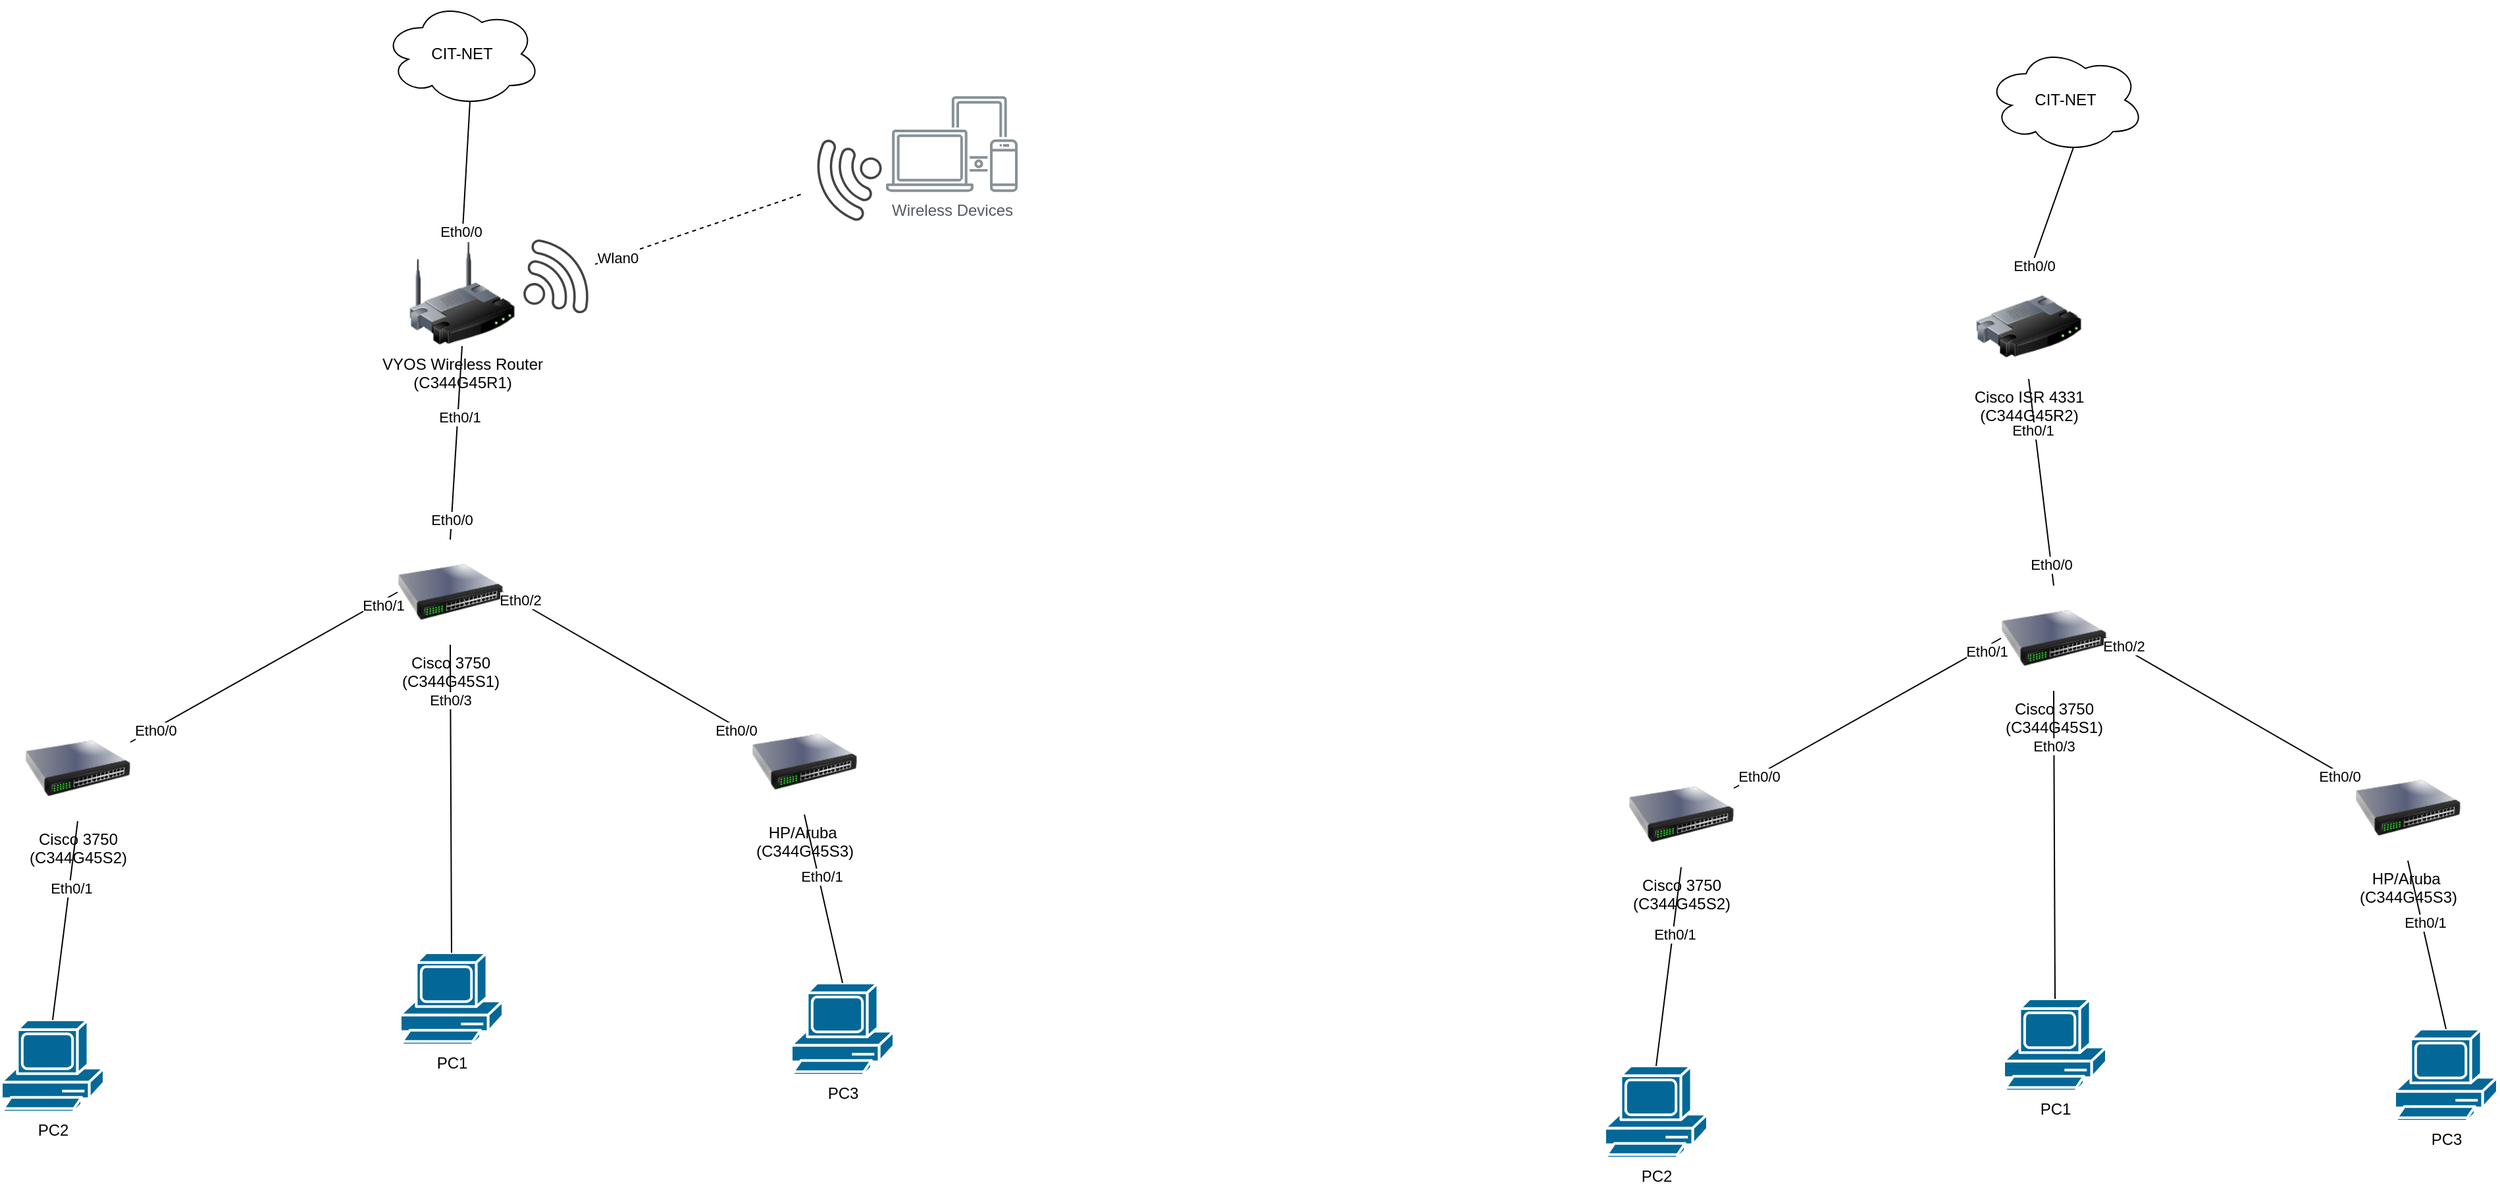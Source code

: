 <mxfile version="26.0.16">
  <diagram name="Page-1" id="vCJ1SuQY2YfiyzVbhze-">
    <mxGraphModel dx="3113" dy="2011" grid="0" gridSize="10" guides="1" tooltips="1" connect="1" arrows="1" fold="1" page="0" pageScale="1" pageWidth="850" pageHeight="1100" math="0" shadow="0">
      <root>
        <mxCell id="0" />
        <mxCell id="1" parent="0" />
        <mxCell id="ZiVLXB9md4UKHXkuWraJ-1" value="Cisco 3750&lt;div&gt;(C344G45S2)&lt;/div&gt;" style="image;html=1;image=img/lib/clip_art/networking/Switch_128x128.png" vertex="1" parent="1">
          <mxGeometry x="-52" y="319" width="80" height="80" as="geometry" />
        </mxCell>
        <mxCell id="ZiVLXB9md4UKHXkuWraJ-2" value="HP/Aruba&amp;nbsp;&lt;div&gt;(C344G45S3)&lt;/div&gt;" style="image;html=1;image=img/lib/clip_art/networking/Switch_128x128.png" vertex="1" parent="1">
          <mxGeometry x="500" y="314" width="80" height="80" as="geometry" />
        </mxCell>
        <mxCell id="ZiVLXB9md4UKHXkuWraJ-3" value="Cisco 3750&lt;div&gt;(C344G45S1)&lt;/div&gt;" style="image;html=1;image=img/lib/clip_art/networking/Switch_128x128.png" vertex="1" parent="1">
          <mxGeometry x="231" y="185" width="80" height="80" as="geometry" />
        </mxCell>
        <mxCell id="ZiVLXB9md4UKHXkuWraJ-4" value="VYOS Wireless Router&lt;div&gt;(C344G45R1)&lt;/div&gt;" style="image;html=1;image=img/lib/clip_art/networking/Wireless_Router_128x128.png" vertex="1" parent="1">
          <mxGeometry x="240" y="-42" width="80" height="80" as="geometry" />
        </mxCell>
        <mxCell id="ZiVLXB9md4UKHXkuWraJ-5" value="CIT-NET" style="ellipse;shape=cloud;whiteSpace=wrap;html=1;" vertex="1" parent="1">
          <mxGeometry x="220" y="-224" width="120" height="80" as="geometry" />
        </mxCell>
        <mxCell id="ZiVLXB9md4UKHXkuWraJ-7" value="" style="endArrow=none;html=1;rounded=0;entryX=0.5;entryY=1;entryDx=0;entryDy=0;exitX=0.5;exitY=0;exitDx=0;exitDy=0;" edge="1" parent="1" source="ZiVLXB9md4UKHXkuWraJ-3" target="ZiVLXB9md4UKHXkuWraJ-4">
          <mxGeometry width="50" height="50" relative="1" as="geometry">
            <mxPoint x="198" y="247" as="sourcePoint" />
            <mxPoint x="248" y="197" as="targetPoint" />
          </mxGeometry>
        </mxCell>
        <mxCell id="ZiVLXB9md4UKHXkuWraJ-12" value="Eth0/1" style="edgeLabel;html=1;align=center;verticalAlign=middle;resizable=0;points=[];" vertex="1" connectable="0" parent="ZiVLXB9md4UKHXkuWraJ-7">
          <mxGeometry x="0.612" y="1" relative="1" as="geometry">
            <mxPoint x="1" y="25" as="offset" />
          </mxGeometry>
        </mxCell>
        <mxCell id="ZiVLXB9md4UKHXkuWraJ-15" value="Eth0/0" style="edgeLabel;html=1;align=center;verticalAlign=middle;resizable=0;points=[];" vertex="1" connectable="0" parent="ZiVLXB9md4UKHXkuWraJ-7">
          <mxGeometry x="-0.793" relative="1" as="geometry">
            <mxPoint as="offset" />
          </mxGeometry>
        </mxCell>
        <mxCell id="ZiVLXB9md4UKHXkuWraJ-9" value="" style="endArrow=none;html=1;rounded=0;entryX=0.55;entryY=0.95;entryDx=0;entryDy=0;entryPerimeter=0;exitX=0.5;exitY=0;exitDx=0;exitDy=0;" edge="1" parent="1" source="ZiVLXB9md4UKHXkuWraJ-4" target="ZiVLXB9md4UKHXkuWraJ-5">
          <mxGeometry width="50" height="50" relative="1" as="geometry">
            <mxPoint x="227" y="-98" as="sourcePoint" />
            <mxPoint x="277" y="-148" as="targetPoint" />
          </mxGeometry>
        </mxCell>
        <mxCell id="ZiVLXB9md4UKHXkuWraJ-11" value="Eth0/0" style="edgeLabel;html=1;align=center;verticalAlign=middle;resizable=0;points=[];" vertex="1" connectable="0" parent="ZiVLXB9md4UKHXkuWraJ-9">
          <mxGeometry x="-0.743" y="3" relative="1" as="geometry">
            <mxPoint x="1" y="6" as="offset" />
          </mxGeometry>
        </mxCell>
        <mxCell id="ZiVLXB9md4UKHXkuWraJ-13" value="" style="endArrow=none;html=1;rounded=0;exitX=1;exitY=0.25;exitDx=0;exitDy=0;entryX=0;entryY=0.5;entryDx=0;entryDy=0;" edge="1" parent="1" source="ZiVLXB9md4UKHXkuWraJ-1" target="ZiVLXB9md4UKHXkuWraJ-3">
          <mxGeometry width="50" height="50" relative="1" as="geometry">
            <mxPoint x="198" y="276" as="sourcePoint" />
            <mxPoint x="166" y="236" as="targetPoint" />
          </mxGeometry>
        </mxCell>
        <mxCell id="ZiVLXB9md4UKHXkuWraJ-16" value="Eth0/1" style="edgeLabel;html=1;align=center;verticalAlign=middle;resizable=0;points=[];" vertex="1" connectable="0" parent="ZiVLXB9md4UKHXkuWraJ-13">
          <mxGeometry x="0.871" y="-3" relative="1" as="geometry">
            <mxPoint as="offset" />
          </mxGeometry>
        </mxCell>
        <mxCell id="ZiVLXB9md4UKHXkuWraJ-18" value="Eth0/0" style="edgeLabel;html=1;align=center;verticalAlign=middle;resizable=0;points=[];" vertex="1" connectable="0" parent="ZiVLXB9md4UKHXkuWraJ-13">
          <mxGeometry x="-0.821" y="-1" relative="1" as="geometry">
            <mxPoint as="offset" />
          </mxGeometry>
        </mxCell>
        <mxCell id="ZiVLXB9md4UKHXkuWraJ-14" value="" style="endArrow=none;html=1;rounded=0;exitX=1;exitY=0.5;exitDx=0;exitDy=0;entryX=0;entryY=0.25;entryDx=0;entryDy=0;" edge="1" parent="1" source="ZiVLXB9md4UKHXkuWraJ-3" target="ZiVLXB9md4UKHXkuWraJ-2">
          <mxGeometry width="50" height="50" relative="1" as="geometry">
            <mxPoint x="423" y="329" as="sourcePoint" />
            <mxPoint x="473" y="279" as="targetPoint" />
          </mxGeometry>
        </mxCell>
        <mxCell id="ZiVLXB9md4UKHXkuWraJ-17" value="Eth0/2" style="edgeLabel;html=1;align=center;verticalAlign=middle;resizable=0;points=[];" vertex="1" connectable="0" parent="ZiVLXB9md4UKHXkuWraJ-14">
          <mxGeometry x="-0.87" y="1" relative="1" as="geometry">
            <mxPoint as="offset" />
          </mxGeometry>
        </mxCell>
        <mxCell id="ZiVLXB9md4UKHXkuWraJ-19" value="Eth0/0" style="edgeLabel;html=1;align=center;verticalAlign=middle;resizable=0;points=[];" vertex="1" connectable="0" parent="ZiVLXB9md4UKHXkuWraJ-14">
          <mxGeometry x="0.889" y="-3" relative="1" as="geometry">
            <mxPoint y="-1" as="offset" />
          </mxGeometry>
        </mxCell>
        <mxCell id="ZiVLXB9md4UKHXkuWraJ-20" value="PC1" style="shape=mxgraph.cisco.computers_and_peripherals.pc;html=1;pointerEvents=1;dashed=0;fillColor=#036897;strokeColor=#ffffff;strokeWidth=2;verticalLabelPosition=bottom;verticalAlign=top;align=center;outlineConnect=0;" vertex="1" parent="1">
          <mxGeometry x="233" y="499" width="78" height="70" as="geometry" />
        </mxCell>
        <mxCell id="ZiVLXB9md4UKHXkuWraJ-21" value="PC2" style="shape=mxgraph.cisco.computers_and_peripherals.pc;html=1;pointerEvents=1;dashed=0;fillColor=#036897;strokeColor=#ffffff;strokeWidth=2;verticalLabelPosition=bottom;verticalAlign=top;align=center;outlineConnect=0;" vertex="1" parent="1">
          <mxGeometry x="-70" y="550" width="78" height="70" as="geometry" />
        </mxCell>
        <mxCell id="ZiVLXB9md4UKHXkuWraJ-22" value="PC3" style="shape=mxgraph.cisco.computers_and_peripherals.pc;html=1;pointerEvents=1;dashed=0;fillColor=#036897;strokeColor=#ffffff;strokeWidth=2;verticalLabelPosition=bottom;verticalAlign=top;align=center;outlineConnect=0;" vertex="1" parent="1">
          <mxGeometry x="530" y="522" width="78" height="70" as="geometry" />
        </mxCell>
        <mxCell id="ZiVLXB9md4UKHXkuWraJ-23" value="" style="endArrow=none;html=1;rounded=0;entryX=0.5;entryY=1;entryDx=0;entryDy=0;exitX=0.5;exitY=0;exitDx=0;exitDy=0;exitPerimeter=0;" edge="1" parent="1" source="ZiVLXB9md4UKHXkuWraJ-20" target="ZiVLXB9md4UKHXkuWraJ-3">
          <mxGeometry width="50" height="50" relative="1" as="geometry">
            <mxPoint x="194" y="473" as="sourcePoint" />
            <mxPoint x="244" y="423" as="targetPoint" />
          </mxGeometry>
        </mxCell>
        <mxCell id="ZiVLXB9md4UKHXkuWraJ-27" value="Eth0/3" style="edgeLabel;html=1;align=center;verticalAlign=middle;resizable=0;points=[];" vertex="1" connectable="0" parent="ZiVLXB9md4UKHXkuWraJ-23">
          <mxGeometry x="0.733" y="1" relative="1" as="geometry">
            <mxPoint x="1" y="11" as="offset" />
          </mxGeometry>
        </mxCell>
        <mxCell id="ZiVLXB9md4UKHXkuWraJ-24" value="" style="endArrow=none;html=1;rounded=0;exitX=0.5;exitY=1;exitDx=0;exitDy=0;entryX=0.5;entryY=0;entryDx=0;entryDy=0;entryPerimeter=0;" edge="1" parent="1" source="ZiVLXB9md4UKHXkuWraJ-1" target="ZiVLXB9md4UKHXkuWraJ-21">
          <mxGeometry width="50" height="50" relative="1" as="geometry">
            <mxPoint x="194" y="473" as="sourcePoint" />
            <mxPoint x="244" y="423" as="targetPoint" />
          </mxGeometry>
        </mxCell>
        <mxCell id="ZiVLXB9md4UKHXkuWraJ-26" value="Eth0/1" style="edgeLabel;html=1;align=center;verticalAlign=middle;resizable=0;points=[];" vertex="1" connectable="0" parent="ZiVLXB9md4UKHXkuWraJ-24">
          <mxGeometry x="-0.569" y="-1" relative="1" as="geometry">
            <mxPoint y="18" as="offset" />
          </mxGeometry>
        </mxCell>
        <mxCell id="ZiVLXB9md4UKHXkuWraJ-25" value="" style="endArrow=none;html=1;rounded=0;entryX=0.5;entryY=1;entryDx=0;entryDy=0;exitX=0.5;exitY=0;exitDx=0;exitDy=0;exitPerimeter=0;" edge="1" parent="1" source="ZiVLXB9md4UKHXkuWraJ-22" target="ZiVLXB9md4UKHXkuWraJ-2">
          <mxGeometry width="50" height="50" relative="1" as="geometry">
            <mxPoint x="194" y="473" as="sourcePoint" />
            <mxPoint x="244" y="423" as="targetPoint" />
          </mxGeometry>
        </mxCell>
        <mxCell id="ZiVLXB9md4UKHXkuWraJ-28" value="Eth0/1" style="edgeLabel;html=1;align=center;verticalAlign=middle;resizable=0;points=[];" vertex="1" connectable="0" parent="ZiVLXB9md4UKHXkuWraJ-25">
          <mxGeometry x="0.604" y="1" relative="1" as="geometry">
            <mxPoint x="8" y="21" as="offset" />
          </mxGeometry>
        </mxCell>
        <mxCell id="ZiVLXB9md4UKHXkuWraJ-30" value="Wireless Devices" style="sketch=0;outlineConnect=0;gradientColor=none;fontColor=#545B64;strokeColor=none;fillColor=#879196;dashed=0;verticalLabelPosition=bottom;verticalAlign=top;align=center;html=1;fontSize=12;fontStyle=0;aspect=fixed;shape=mxgraph.aws4.illustration_devices;pointerEvents=1" vertex="1" parent="1">
          <mxGeometry x="602" y="-152" width="100" height="73" as="geometry" />
        </mxCell>
        <mxCell id="ZiVLXB9md4UKHXkuWraJ-32" value="" style="sketch=0;pointerEvents=1;shadow=0;dashed=0;html=1;strokeColor=none;fillColor=#434445;aspect=fixed;labelPosition=center;verticalLabelPosition=bottom;verticalAlign=top;align=center;outlineConnect=0;shape=mxgraph.vvd.wi_fi;rotation=10;" vertex="1" parent="1">
          <mxGeometry x="329" y="-40" width="50" height="50" as="geometry" />
        </mxCell>
        <mxCell id="ZiVLXB9md4UKHXkuWraJ-34" value="" style="sketch=0;pointerEvents=1;shadow=0;dashed=0;html=1;strokeColor=none;fillColor=#434445;aspect=fixed;labelPosition=center;verticalLabelPosition=bottom;verticalAlign=top;align=center;outlineConnect=0;shape=mxgraph.vvd.wi_fi;rotation=-158;" vertex="1" parent="1">
          <mxGeometry x="544" y="-113" width="50" height="50" as="geometry" />
        </mxCell>
        <mxCell id="ZiVLXB9md4UKHXkuWraJ-35" value="" style="endArrow=none;dashed=1;html=1;rounded=0;" edge="1" parent="1" source="ZiVLXB9md4UKHXkuWraJ-32" target="ZiVLXB9md4UKHXkuWraJ-34">
          <mxGeometry width="50" height="50" relative="1" as="geometry">
            <mxPoint x="430" y="18" as="sourcePoint" />
            <mxPoint x="480" y="-32" as="targetPoint" />
          </mxGeometry>
        </mxCell>
        <mxCell id="ZiVLXB9md4UKHXkuWraJ-36" value="Wlan0" style="edgeLabel;html=1;align=center;verticalAlign=middle;resizable=0;points=[];" vertex="1" connectable="0" parent="ZiVLXB9md4UKHXkuWraJ-35">
          <mxGeometry x="-0.669" y="-4" relative="1" as="geometry">
            <mxPoint x="-11" as="offset" />
          </mxGeometry>
        </mxCell>
        <mxCell id="ZiVLXB9md4UKHXkuWraJ-37" value="Cisco ISR 4331&lt;div&gt;(C344G45R2)&lt;/div&gt;" style="image;html=1;image=img/lib/clip_art/networking/Router_128x128.png" vertex="1" parent="1">
          <mxGeometry x="1430" y="-17" width="80" height="80" as="geometry" />
        </mxCell>
        <mxCell id="ZiVLXB9md4UKHXkuWraJ-38" value="Cisco 3750&lt;div&gt;(C344G45S2)&lt;/div&gt;" style="image;html=1;image=img/lib/clip_art/networking/Switch_128x128.png" vertex="1" parent="1">
          <mxGeometry x="1166" y="354" width="80" height="80" as="geometry" />
        </mxCell>
        <mxCell id="ZiVLXB9md4UKHXkuWraJ-39" value="HP/Aruba&amp;nbsp;&lt;div&gt;(C344G45S3)&lt;/div&gt;" style="image;html=1;image=img/lib/clip_art/networking/Switch_128x128.png" vertex="1" parent="1">
          <mxGeometry x="1718" y="349" width="80" height="80" as="geometry" />
        </mxCell>
        <mxCell id="ZiVLXB9md4UKHXkuWraJ-40" value="Cisco 3750&lt;div&gt;(C344G45S1)&lt;/div&gt;" style="image;html=1;image=img/lib/clip_art/networking/Switch_128x128.png" vertex="1" parent="1">
          <mxGeometry x="1449" y="220" width="80" height="80" as="geometry" />
        </mxCell>
        <mxCell id="ZiVLXB9md4UKHXkuWraJ-42" value="CIT-NET" style="ellipse;shape=cloud;whiteSpace=wrap;html=1;" vertex="1" parent="1">
          <mxGeometry x="1438" y="-189" width="120" height="80" as="geometry" />
        </mxCell>
        <mxCell id="ZiVLXB9md4UKHXkuWraJ-43" value="" style="endArrow=none;html=1;rounded=0;entryX=0.5;entryY=1;entryDx=0;entryDy=0;exitX=0.5;exitY=0;exitDx=0;exitDy=0;" edge="1" parent="1" source="ZiVLXB9md4UKHXkuWraJ-40" target="ZiVLXB9md4UKHXkuWraJ-37">
          <mxGeometry width="50" height="50" relative="1" as="geometry">
            <mxPoint x="1416" y="282" as="sourcePoint" />
            <mxPoint x="1498.0" y="73" as="targetPoint" />
          </mxGeometry>
        </mxCell>
        <mxCell id="ZiVLXB9md4UKHXkuWraJ-44" value="Eth0/1" style="edgeLabel;html=1;align=center;verticalAlign=middle;resizable=0;points=[];" vertex="1" connectable="0" parent="ZiVLXB9md4UKHXkuWraJ-43">
          <mxGeometry x="0.612" y="1" relative="1" as="geometry">
            <mxPoint y="8" as="offset" />
          </mxGeometry>
        </mxCell>
        <mxCell id="ZiVLXB9md4UKHXkuWraJ-45" value="Eth0/0" style="edgeLabel;html=1;align=center;verticalAlign=middle;resizable=0;points=[];" vertex="1" connectable="0" parent="ZiVLXB9md4UKHXkuWraJ-43">
          <mxGeometry x="-0.793" relative="1" as="geometry">
            <mxPoint as="offset" />
          </mxGeometry>
        </mxCell>
        <mxCell id="ZiVLXB9md4UKHXkuWraJ-46" value="" style="endArrow=none;html=1;rounded=0;entryX=0.55;entryY=0.95;entryDx=0;entryDy=0;entryPerimeter=0;exitX=0.5;exitY=0;exitDx=0;exitDy=0;" edge="1" parent="1" source="ZiVLXB9md4UKHXkuWraJ-37" target="ZiVLXB9md4UKHXkuWraJ-42">
          <mxGeometry width="50" height="50" relative="1" as="geometry">
            <mxPoint x="1498.0" y="-7" as="sourcePoint" />
            <mxPoint x="1495" y="-113" as="targetPoint" />
          </mxGeometry>
        </mxCell>
        <mxCell id="ZiVLXB9md4UKHXkuWraJ-47" value="Eth0/0" style="edgeLabel;html=1;align=center;verticalAlign=middle;resizable=0;points=[];" vertex="1" connectable="0" parent="ZiVLXB9md4UKHXkuWraJ-46">
          <mxGeometry x="-0.743" y="3" relative="1" as="geometry">
            <mxPoint x="2" y="7" as="offset" />
          </mxGeometry>
        </mxCell>
        <mxCell id="ZiVLXB9md4UKHXkuWraJ-48" value="" style="endArrow=none;html=1;rounded=0;exitX=1;exitY=0.25;exitDx=0;exitDy=0;entryX=0;entryY=0.5;entryDx=0;entryDy=0;" edge="1" parent="1" source="ZiVLXB9md4UKHXkuWraJ-38" target="ZiVLXB9md4UKHXkuWraJ-40">
          <mxGeometry width="50" height="50" relative="1" as="geometry">
            <mxPoint x="1416" y="311" as="sourcePoint" />
            <mxPoint x="1384" y="271" as="targetPoint" />
          </mxGeometry>
        </mxCell>
        <mxCell id="ZiVLXB9md4UKHXkuWraJ-49" value="Eth0/1" style="edgeLabel;html=1;align=center;verticalAlign=middle;resizable=0;points=[];" vertex="1" connectable="0" parent="ZiVLXB9md4UKHXkuWraJ-48">
          <mxGeometry x="0.871" y="-3" relative="1" as="geometry">
            <mxPoint as="offset" />
          </mxGeometry>
        </mxCell>
        <mxCell id="ZiVLXB9md4UKHXkuWraJ-50" value="Eth0/0" style="edgeLabel;html=1;align=center;verticalAlign=middle;resizable=0;points=[];" vertex="1" connectable="0" parent="ZiVLXB9md4UKHXkuWraJ-48">
          <mxGeometry x="-0.821" y="-1" relative="1" as="geometry">
            <mxPoint as="offset" />
          </mxGeometry>
        </mxCell>
        <mxCell id="ZiVLXB9md4UKHXkuWraJ-51" value="" style="endArrow=none;html=1;rounded=0;exitX=1;exitY=0.5;exitDx=0;exitDy=0;entryX=0;entryY=0.25;entryDx=0;entryDy=0;" edge="1" parent="1" source="ZiVLXB9md4UKHXkuWraJ-40" target="ZiVLXB9md4UKHXkuWraJ-39">
          <mxGeometry width="50" height="50" relative="1" as="geometry">
            <mxPoint x="1641" y="364" as="sourcePoint" />
            <mxPoint x="1691" y="314" as="targetPoint" />
          </mxGeometry>
        </mxCell>
        <mxCell id="ZiVLXB9md4UKHXkuWraJ-52" value="Eth0/2" style="edgeLabel;html=1;align=center;verticalAlign=middle;resizable=0;points=[];" vertex="1" connectable="0" parent="ZiVLXB9md4UKHXkuWraJ-51">
          <mxGeometry x="-0.87" y="1" relative="1" as="geometry">
            <mxPoint as="offset" />
          </mxGeometry>
        </mxCell>
        <mxCell id="ZiVLXB9md4UKHXkuWraJ-53" value="Eth0/0" style="edgeLabel;html=1;align=center;verticalAlign=middle;resizable=0;points=[];" vertex="1" connectable="0" parent="ZiVLXB9md4UKHXkuWraJ-51">
          <mxGeometry x="0.889" y="-3" relative="1" as="geometry">
            <mxPoint y="-1" as="offset" />
          </mxGeometry>
        </mxCell>
        <mxCell id="ZiVLXB9md4UKHXkuWraJ-54" value="PC1" style="shape=mxgraph.cisco.computers_and_peripherals.pc;html=1;pointerEvents=1;dashed=0;fillColor=#036897;strokeColor=#ffffff;strokeWidth=2;verticalLabelPosition=bottom;verticalAlign=top;align=center;outlineConnect=0;" vertex="1" parent="1">
          <mxGeometry x="1451" y="534" width="78" height="70" as="geometry" />
        </mxCell>
        <mxCell id="ZiVLXB9md4UKHXkuWraJ-55" value="PC2" style="shape=mxgraph.cisco.computers_and_peripherals.pc;html=1;pointerEvents=1;dashed=0;fillColor=#036897;strokeColor=#ffffff;strokeWidth=2;verticalLabelPosition=bottom;verticalAlign=top;align=center;outlineConnect=0;" vertex="1" parent="1">
          <mxGeometry x="1148" y="585" width="78" height="70" as="geometry" />
        </mxCell>
        <mxCell id="ZiVLXB9md4UKHXkuWraJ-56" value="PC3" style="shape=mxgraph.cisco.computers_and_peripherals.pc;html=1;pointerEvents=1;dashed=0;fillColor=#036897;strokeColor=#ffffff;strokeWidth=2;verticalLabelPosition=bottom;verticalAlign=top;align=center;outlineConnect=0;" vertex="1" parent="1">
          <mxGeometry x="1748" y="557" width="78" height="70" as="geometry" />
        </mxCell>
        <mxCell id="ZiVLXB9md4UKHXkuWraJ-57" value="" style="endArrow=none;html=1;rounded=0;entryX=0.5;entryY=1;entryDx=0;entryDy=0;exitX=0.5;exitY=0;exitDx=0;exitDy=0;exitPerimeter=0;" edge="1" parent="1" source="ZiVLXB9md4UKHXkuWraJ-54" target="ZiVLXB9md4UKHXkuWraJ-40">
          <mxGeometry width="50" height="50" relative="1" as="geometry">
            <mxPoint x="1412" y="508" as="sourcePoint" />
            <mxPoint x="1462" y="458" as="targetPoint" />
          </mxGeometry>
        </mxCell>
        <mxCell id="ZiVLXB9md4UKHXkuWraJ-58" value="Eth0/3" style="edgeLabel;html=1;align=center;verticalAlign=middle;resizable=0;points=[];" vertex="1" connectable="0" parent="ZiVLXB9md4UKHXkuWraJ-57">
          <mxGeometry x="0.733" y="1" relative="1" as="geometry">
            <mxPoint x="1" y="11" as="offset" />
          </mxGeometry>
        </mxCell>
        <mxCell id="ZiVLXB9md4UKHXkuWraJ-59" value="" style="endArrow=none;html=1;rounded=0;exitX=0.5;exitY=1;exitDx=0;exitDy=0;entryX=0.5;entryY=0;entryDx=0;entryDy=0;entryPerimeter=0;" edge="1" parent="1" source="ZiVLXB9md4UKHXkuWraJ-38" target="ZiVLXB9md4UKHXkuWraJ-55">
          <mxGeometry width="50" height="50" relative="1" as="geometry">
            <mxPoint x="1412" y="508" as="sourcePoint" />
            <mxPoint x="1462" y="458" as="targetPoint" />
          </mxGeometry>
        </mxCell>
        <mxCell id="ZiVLXB9md4UKHXkuWraJ-60" value="Eth0/1" style="edgeLabel;html=1;align=center;verticalAlign=middle;resizable=0;points=[];" vertex="1" connectable="0" parent="ZiVLXB9md4UKHXkuWraJ-59">
          <mxGeometry x="-0.569" y="-1" relative="1" as="geometry">
            <mxPoint y="18" as="offset" />
          </mxGeometry>
        </mxCell>
        <mxCell id="ZiVLXB9md4UKHXkuWraJ-61" value="" style="endArrow=none;html=1;rounded=0;entryX=0.5;entryY=1;entryDx=0;entryDy=0;exitX=0.5;exitY=0;exitDx=0;exitDy=0;exitPerimeter=0;" edge="1" parent="1" source="ZiVLXB9md4UKHXkuWraJ-56" target="ZiVLXB9md4UKHXkuWraJ-39">
          <mxGeometry width="50" height="50" relative="1" as="geometry">
            <mxPoint x="1412" y="508" as="sourcePoint" />
            <mxPoint x="1462" y="458" as="targetPoint" />
          </mxGeometry>
        </mxCell>
        <mxCell id="ZiVLXB9md4UKHXkuWraJ-62" value="Eth0/1" style="edgeLabel;html=1;align=center;verticalAlign=middle;resizable=0;points=[];" vertex="1" connectable="0" parent="ZiVLXB9md4UKHXkuWraJ-61">
          <mxGeometry x="0.604" y="1" relative="1" as="geometry">
            <mxPoint x="8" y="21" as="offset" />
          </mxGeometry>
        </mxCell>
      </root>
    </mxGraphModel>
  </diagram>
</mxfile>
